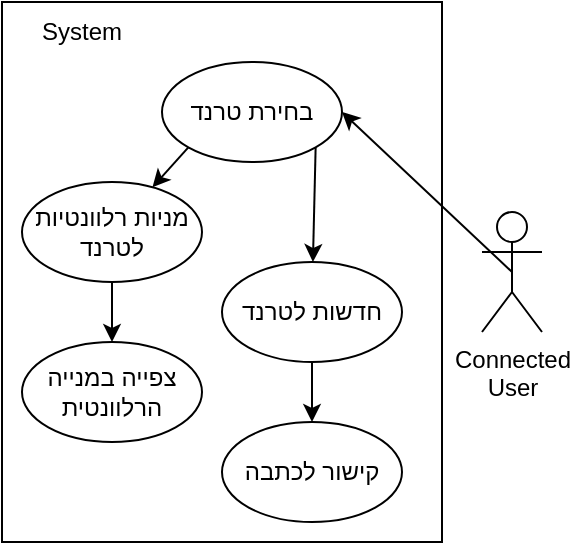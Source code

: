 <mxfile>
    <diagram id="pOhY3N-I3wy852e-0fRS" name="Page-1">
        <mxGraphModel dx="685" dy="647" grid="1" gridSize="10" guides="1" tooltips="1" connect="1" arrows="1" fold="1" page="1" pageScale="1" pageWidth="827" pageHeight="1169" math="0" shadow="0">
            <root>
                <mxCell id="0"/>
                <mxCell id="1" parent="0"/>
                <mxCell id="3" value="" style="rounded=0;whiteSpace=wrap;html=1;" parent="1" vertex="1">
                    <mxGeometry x="170" y="140" width="220" height="270" as="geometry"/>
                </mxCell>
                <mxCell id="4" value="System" style="text;html=1;strokeColor=none;fillColor=none;align=center;verticalAlign=middle;whiteSpace=wrap;rounded=0;" parent="1" vertex="1">
                    <mxGeometry x="180" y="140" width="60" height="30" as="geometry"/>
                </mxCell>
                <mxCell id="10" style="edgeStyle=none;html=1;exitX=0;exitY=1;exitDx=0;exitDy=0;" parent="1" source="5" target="7" edge="1">
                    <mxGeometry relative="1" as="geometry"/>
                </mxCell>
                <mxCell id="11" style="edgeStyle=none;html=1;exitX=1;exitY=1;exitDx=0;exitDy=0;" parent="1" source="5" target="6" edge="1">
                    <mxGeometry relative="1" as="geometry"/>
                </mxCell>
                <mxCell id="5" value="בחירת טרנד" style="ellipse;whiteSpace=wrap;html=1;" parent="1" vertex="1">
                    <mxGeometry x="250" y="170" width="90" height="50" as="geometry"/>
                </mxCell>
                <mxCell id="13" style="edgeStyle=none;html=1;exitX=0.5;exitY=1;exitDx=0;exitDy=0;entryX=0.5;entryY=0;entryDx=0;entryDy=0;" parent="1" source="6" target="8" edge="1">
                    <mxGeometry relative="1" as="geometry"/>
                </mxCell>
                <mxCell id="6" value="חדשות לטרנד" style="ellipse;whiteSpace=wrap;html=1;" parent="1" vertex="1">
                    <mxGeometry x="280" y="270" width="90" height="50" as="geometry"/>
                </mxCell>
                <mxCell id="12" style="edgeStyle=none;html=1;exitX=0.5;exitY=1;exitDx=0;exitDy=0;" parent="1" source="7" target="9" edge="1">
                    <mxGeometry relative="1" as="geometry"/>
                </mxCell>
                <mxCell id="7" value="מניות רלוונטיות&lt;br&gt;לטרנד" style="ellipse;whiteSpace=wrap;html=1;" parent="1" vertex="1">
                    <mxGeometry x="180" y="230" width="90" height="50" as="geometry"/>
                </mxCell>
                <mxCell id="8" value="קישור לכתבה" style="ellipse;whiteSpace=wrap;html=1;" parent="1" vertex="1">
                    <mxGeometry x="280" y="350" width="90" height="50" as="geometry"/>
                </mxCell>
                <mxCell id="9" value="צפייה במנייה&lt;br&gt;הרלוונטית" style="ellipse;whiteSpace=wrap;html=1;" parent="1" vertex="1">
                    <mxGeometry x="180" y="310" width="90" height="50" as="geometry"/>
                </mxCell>
                <mxCell id="15" style="edgeStyle=none;html=1;exitX=0.5;exitY=0.5;exitDx=0;exitDy=0;exitPerimeter=0;entryX=1;entryY=0.5;entryDx=0;entryDy=0;" parent="1" source="14" target="5" edge="1">
                    <mxGeometry relative="1" as="geometry"/>
                </mxCell>
                <mxCell id="14" value="Connected&lt;br&gt;User" style="shape=umlActor;verticalLabelPosition=bottom;verticalAlign=top;html=1;outlineConnect=0;" parent="1" vertex="1">
                    <mxGeometry x="410" y="245" width="30" height="60" as="geometry"/>
                </mxCell>
            </root>
        </mxGraphModel>
    </diagram>
</mxfile>